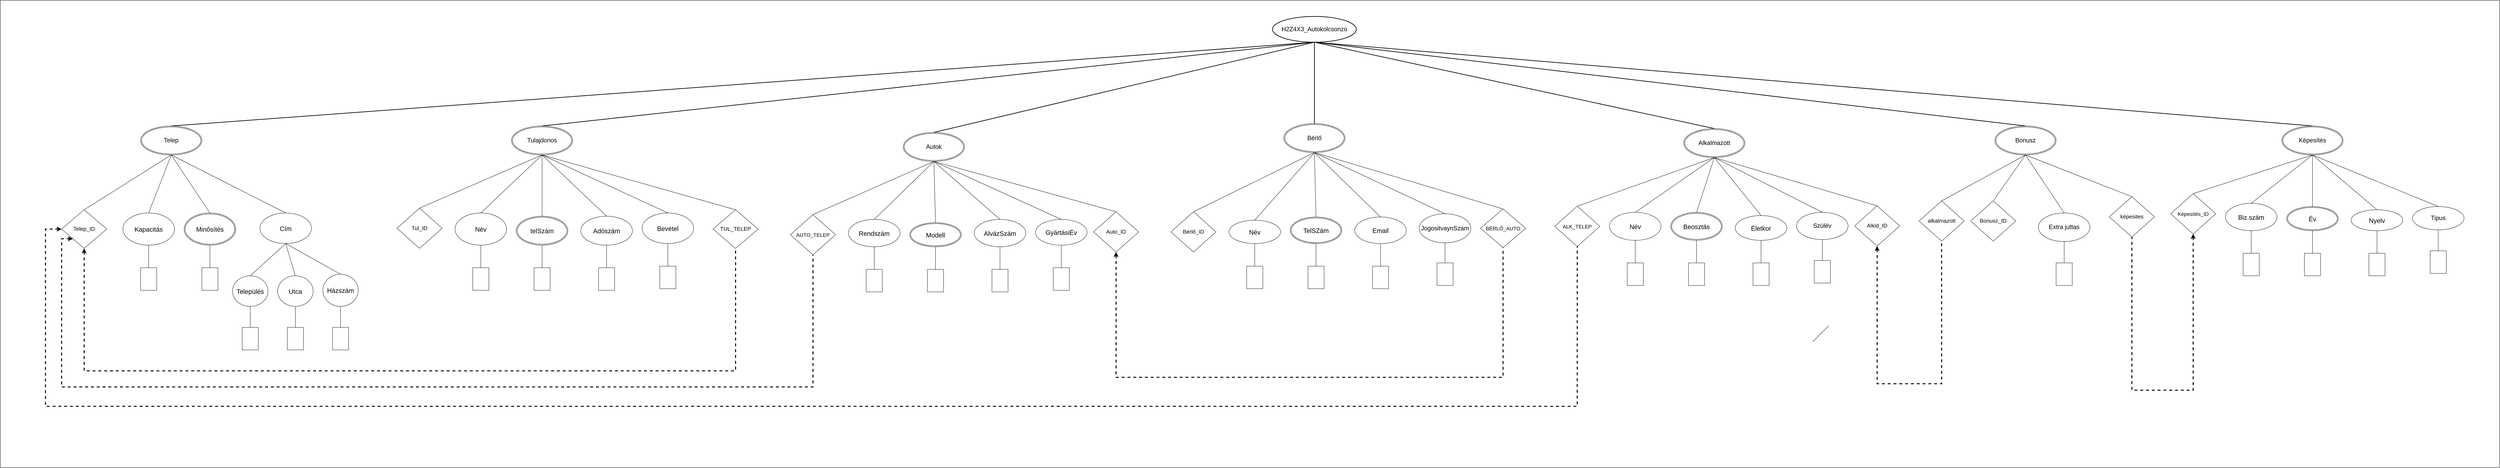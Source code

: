 <mxfile version="22.0.2" type="device">
  <diagram id="R2lEEEUBdFMjLlhIrx00" name="Page-1">
    <mxGraphModel dx="9453" dy="5520" grid="1" gridSize="10" guides="1" tooltips="1" connect="1" arrows="1" fold="1" page="1" pageScale="1" pageWidth="8000" pageHeight="1500" math="0" shadow="0" extFonts="Permanent Marker^https://fonts.googleapis.com/css?family=Permanent+Marker">
      <root>
        <mxCell id="0" />
        <mxCell id="1" parent="0" />
        <mxCell id="rSMVTnY4oHZ8qKoCnQV4-1" value="&lt;font style=&quot;font-size: 19px;&quot;&gt;H2Z4X3_Autokolcsonzo&lt;/font&gt;" style="ellipse;whiteSpace=wrap;html=1;strokeWidth=2;" parent="1" vertex="1">
          <mxGeometry x="3945" y="50" width="260" height="80" as="geometry" />
        </mxCell>
        <mxCell id="rSMVTnY4oHZ8qKoCnQV4-4" value="&lt;font style=&quot;font-size: 19px;&quot;&gt;Telep&lt;/font&gt;" style="ellipse;shape=doubleEllipse;margin=3;whiteSpace=wrap;html=1;align=center;" parent="1" vertex="1">
          <mxGeometry x="435" y="390" width="190" height="90" as="geometry" />
        </mxCell>
        <mxCell id="rSMVTnY4oHZ8qKoCnQV4-5" value="&lt;span style=&quot;font-size: 19px;&quot;&gt;Tulajdonos&lt;/span&gt;" style="ellipse;shape=doubleEllipse;margin=3;whiteSpace=wrap;html=1;align=center;" parent="1" vertex="1">
          <mxGeometry x="1585" y="390" width="190" height="90" as="geometry" />
        </mxCell>
        <mxCell id="rSMVTnY4oHZ8qKoCnQV4-6" value="&lt;span style=&quot;font-size: 19px;&quot;&gt;Autok&lt;/span&gt;" style="ellipse;shape=doubleEllipse;margin=3;whiteSpace=wrap;html=1;align=center;" parent="1" vertex="1">
          <mxGeometry x="2800" y="410" width="190" height="90" as="geometry" />
        </mxCell>
        <mxCell id="rSMVTnY4oHZ8qKoCnQV4-7" value="&lt;span style=&quot;font-size: 19px;&quot;&gt;Bérlő&lt;/span&gt;" style="ellipse;shape=doubleEllipse;margin=3;whiteSpace=wrap;html=1;align=center;" parent="1" vertex="1">
          <mxGeometry x="3980" y="382.5" width="190" height="90" as="geometry" />
        </mxCell>
        <mxCell id="rSMVTnY4oHZ8qKoCnQV4-8" value="&lt;span style=&quot;font-size: 19px;&quot;&gt;Alkalmazott&lt;/span&gt;" style="ellipse;shape=doubleEllipse;margin=3;whiteSpace=wrap;html=1;align=center;" parent="1" vertex="1">
          <mxGeometry x="5220" y="398" width="190" height="90" as="geometry" />
        </mxCell>
        <mxCell id="rSMVTnY4oHZ8qKoCnQV4-9" value="&lt;span style=&quot;font-size: 19px;&quot;&gt;Képesítés&lt;/span&gt;" style="ellipse;shape=doubleEllipse;margin=3;whiteSpace=wrap;html=1;align=center;" parent="1" vertex="1">
          <mxGeometry x="7075" y="390" width="190" height="90" as="geometry" />
        </mxCell>
        <mxCell id="rSMVTnY4oHZ8qKoCnQV4-14" value="" style="endArrow=none;html=1;rounded=0;entryX=0.5;entryY=1;entryDx=0;entryDy=0;exitX=0.5;exitY=0;exitDx=0;exitDy=0;strokeWidth=2;" parent="1" source="rSMVTnY4oHZ8qKoCnQV4-4" target="rSMVTnY4oHZ8qKoCnQV4-1" edge="1">
          <mxGeometry width="50" height="50" relative="1" as="geometry">
            <mxPoint x="1400" y="430" as="sourcePoint" />
            <mxPoint x="1450" y="380" as="targetPoint" />
          </mxGeometry>
        </mxCell>
        <mxCell id="rSMVTnY4oHZ8qKoCnQV4-15" value="" style="endArrow=none;html=1;rounded=0;entryX=0.5;entryY=1;entryDx=0;entryDy=0;exitX=0.5;exitY=0;exitDx=0;exitDy=0;strokeWidth=2;" parent="1" source="rSMVTnY4oHZ8qKoCnQV4-5" target="rSMVTnY4oHZ8qKoCnQV4-1" edge="1">
          <mxGeometry width="50" height="50" relative="1" as="geometry">
            <mxPoint x="1205" y="420" as="sourcePoint" />
            <mxPoint x="1990" y="190" as="targetPoint" />
          </mxGeometry>
        </mxCell>
        <mxCell id="rSMVTnY4oHZ8qKoCnQV4-16" value="" style="endArrow=none;html=1;rounded=0;entryX=0.5;entryY=1;entryDx=0;entryDy=0;exitX=0.5;exitY=0;exitDx=0;exitDy=0;strokeWidth=2;" parent="1" source="rSMVTnY4oHZ8qKoCnQV4-8" target="rSMVTnY4oHZ8qKoCnQV4-1" edge="1">
          <mxGeometry width="50" height="50" relative="1" as="geometry">
            <mxPoint x="1215" y="430" as="sourcePoint" />
            <mxPoint x="2000" y="200" as="targetPoint" />
          </mxGeometry>
        </mxCell>
        <mxCell id="rSMVTnY4oHZ8qKoCnQV4-17" value="" style="endArrow=none;html=1;rounded=0;entryX=0.5;entryY=1;entryDx=0;entryDy=0;exitX=0.5;exitY=0;exitDx=0;exitDy=0;strokeWidth=2;" parent="1" source="rSMVTnY4oHZ8qKoCnQV4-9" target="rSMVTnY4oHZ8qKoCnQV4-1" edge="1">
          <mxGeometry width="50" height="50" relative="1" as="geometry">
            <mxPoint x="1225" y="440" as="sourcePoint" />
            <mxPoint x="2010" y="210" as="targetPoint" />
          </mxGeometry>
        </mxCell>
        <mxCell id="rSMVTnY4oHZ8qKoCnQV4-18" value="" style="endArrow=none;html=1;rounded=0;entryX=0.5;entryY=1;entryDx=0;entryDy=0;exitX=0.5;exitY=0;exitDx=0;exitDy=0;strokeWidth=2;" parent="1" source="rSMVTnY4oHZ8qKoCnQV4-6" target="rSMVTnY4oHZ8qKoCnQV4-1" edge="1">
          <mxGeometry width="50" height="50" relative="1" as="geometry">
            <mxPoint x="1235" y="450" as="sourcePoint" />
            <mxPoint x="2020" y="220" as="targetPoint" />
          </mxGeometry>
        </mxCell>
        <mxCell id="rSMVTnY4oHZ8qKoCnQV4-19" value="" style="endArrow=none;html=1;rounded=0;entryX=0.5;entryY=1;entryDx=0;entryDy=0;exitX=0.5;exitY=0;exitDx=0;exitDy=0;strokeWidth=2;" parent="1" source="rSMVTnY4oHZ8qKoCnQV4-7" target="rSMVTnY4oHZ8qKoCnQV4-1" edge="1">
          <mxGeometry width="50" height="50" relative="1" as="geometry">
            <mxPoint x="1245" y="460" as="sourcePoint" />
            <mxPoint x="2030" y="230" as="targetPoint" />
          </mxGeometry>
        </mxCell>
        <mxCell id="rSMVTnY4oHZ8qKoCnQV4-21" value="&lt;font style=&quot;font-size: 20px;&quot;&gt;Kapacitás&lt;/font&gt;" style="ellipse;whiteSpace=wrap;html=1;" parent="1" vertex="1">
          <mxGeometry x="380" y="660" width="160" height="100" as="geometry" />
        </mxCell>
        <mxCell id="rSMVTnY4oHZ8qKoCnQV4-22" value="&lt;span style=&quot;font-size: 20px;&quot;&gt;Cím&lt;/span&gt;" style="ellipse;whiteSpace=wrap;html=1;" parent="1" vertex="1">
          <mxGeometry x="805" y="660" width="160" height="95" as="geometry" />
        </mxCell>
        <mxCell id="rSMVTnY4oHZ8qKoCnQV4-23" value="&lt;span style=&quot;font-size: 20px;&quot;&gt;Minősítés&lt;br&gt;&lt;/span&gt;" style="whiteSpace=wrap;html=1;shape=doubleEllipse;perimeter=ellipsePerimeter;margin=3;" parent="1" vertex="1">
          <mxGeometry x="570" y="660" width="160" height="100" as="geometry" />
        </mxCell>
        <mxCell id="rSMVTnY4oHZ8qKoCnQV4-27" value="&lt;span style=&quot;font-size: 20px;&quot;&gt;Település&lt;/span&gt;" style="ellipse;whiteSpace=wrap;html=1;" parent="1" vertex="1">
          <mxGeometry x="720" y="855" width="110" height="95" as="geometry" />
        </mxCell>
        <mxCell id="rSMVTnY4oHZ8qKoCnQV4-28" value="&lt;span style=&quot;font-size: 20px;&quot;&gt;Utca&lt;/span&gt;" style="ellipse;whiteSpace=wrap;html=1;" parent="1" vertex="1">
          <mxGeometry x="860" y="855" width="110" height="95" as="geometry" />
        </mxCell>
        <mxCell id="rSMVTnY4oHZ8qKoCnQV4-29" value="&lt;span style=&quot;font-size: 20px;&quot;&gt;Házszám&lt;/span&gt;" style="ellipse;whiteSpace=wrap;html=1;" parent="1" vertex="1">
          <mxGeometry x="1000" y="850" width="110" height="100" as="geometry" />
        </mxCell>
        <mxCell id="AsXAEN0B44mWRDouqdwv-1" value="" style="endArrow=none;html=1;rounded=0;entryX=0.5;entryY=1;entryDx=0;entryDy=0;exitX=0.5;exitY=0;exitDx=0;exitDy=0;" parent="1" source="rSMVTnY4oHZ8qKoCnQV4-21" target="rSMVTnY4oHZ8qKoCnQV4-4" edge="1">
          <mxGeometry width="50" height="50" relative="1" as="geometry">
            <mxPoint x="150" y="605" as="sourcePoint" />
            <mxPoint x="360" y="500" as="targetPoint" />
          </mxGeometry>
        </mxCell>
        <mxCell id="AsXAEN0B44mWRDouqdwv-2" value="" style="endArrow=none;html=1;rounded=0;entryX=0.5;entryY=1;entryDx=0;entryDy=0;exitX=0.5;exitY=0;exitDx=0;exitDy=0;" parent="1" source="rSMVTnY4oHZ8qKoCnQV4-28" target="rSMVTnY4oHZ8qKoCnQV4-22" edge="1">
          <mxGeometry width="50" height="50" relative="1" as="geometry">
            <mxPoint x="660" y="845" as="sourcePoint" />
            <mxPoint x="800" y="755" as="targetPoint" />
          </mxGeometry>
        </mxCell>
        <mxCell id="AsXAEN0B44mWRDouqdwv-3" value="" style="endArrow=none;html=1;rounded=0;entryX=0.5;entryY=1;entryDx=0;entryDy=0;exitX=0.5;exitY=0;exitDx=0;exitDy=0;" parent="1" source="rSMVTnY4oHZ8qKoCnQV4-29" target="rSMVTnY4oHZ8qKoCnQV4-22" edge="1">
          <mxGeometry width="50" height="50" relative="1" as="geometry">
            <mxPoint x="670" y="855" as="sourcePoint" />
            <mxPoint x="810" y="765" as="targetPoint" />
          </mxGeometry>
        </mxCell>
        <mxCell id="AsXAEN0B44mWRDouqdwv-4" value="&lt;font style=&quot;font-size: 17px;&quot;&gt;Telep_ID&lt;/font&gt;" style="rhombus;whiteSpace=wrap;html=1;" parent="1" vertex="1">
          <mxGeometry x="190" y="650" width="140" height="120" as="geometry" />
        </mxCell>
        <mxCell id="AsXAEN0B44mWRDouqdwv-5" value="" style="endArrow=none;html=1;rounded=0;entryX=0.5;entryY=1;entryDx=0;entryDy=0;exitX=0.5;exitY=0;exitDx=0;exitDy=0;" parent="1" source="AsXAEN0B44mWRDouqdwv-4" target="rSMVTnY4oHZ8qKoCnQV4-4" edge="1">
          <mxGeometry width="50" height="50" relative="1" as="geometry">
            <mxPoint x="160" y="615" as="sourcePoint" />
            <mxPoint x="370" y="510" as="targetPoint" />
          </mxGeometry>
        </mxCell>
        <mxCell id="AsXAEN0B44mWRDouqdwv-6" value="" style="endArrow=none;html=1;rounded=0;entryX=0.5;entryY=1;entryDx=0;entryDy=0;exitX=0.5;exitY=0;exitDx=0;exitDy=0;" parent="1" source="rSMVTnY4oHZ8qKoCnQV4-22" target="rSMVTnY4oHZ8qKoCnQV4-4" edge="1">
          <mxGeometry width="50" height="50" relative="1" as="geometry">
            <mxPoint x="360" y="885" as="sourcePoint" />
            <mxPoint x="570" y="780" as="targetPoint" />
          </mxGeometry>
        </mxCell>
        <mxCell id="AsXAEN0B44mWRDouqdwv-7" value="" style="endArrow=none;html=1;rounded=0;entryX=0.5;entryY=1;entryDx=0;entryDy=0;exitX=0.5;exitY=0;exitDx=0;exitDy=0;" parent="1" source="rSMVTnY4oHZ8qKoCnQV4-23" target="rSMVTnY4oHZ8qKoCnQV4-4" edge="1">
          <mxGeometry width="50" height="50" relative="1" as="geometry">
            <mxPoint x="370" y="895" as="sourcePoint" />
            <mxPoint x="580" y="790" as="targetPoint" />
          </mxGeometry>
        </mxCell>
        <mxCell id="AsXAEN0B44mWRDouqdwv-8" value="" style="endArrow=none;html=1;rounded=0;entryX=0.5;entryY=1;entryDx=0;entryDy=0;exitX=0.5;exitY=0;exitDx=0;exitDy=0;" parent="1" source="rSMVTnY4oHZ8qKoCnQV4-27" target="rSMVTnY4oHZ8qKoCnQV4-22" edge="1">
          <mxGeometry width="50" height="50" relative="1" as="geometry">
            <mxPoint x="620" y="890" as="sourcePoint" />
            <mxPoint x="830" y="785" as="targetPoint" />
          </mxGeometry>
        </mxCell>
        <mxCell id="AsXAEN0B44mWRDouqdwv-11" value="" style="rounded=0;whiteSpace=wrap;html=1;" parent="1" vertex="1">
          <mxGeometry x="750" y="1015" width="50" height="70" as="geometry" />
        </mxCell>
        <mxCell id="AsXAEN0B44mWRDouqdwv-13" value="" style="endArrow=none;html=1;rounded=0;entryX=0.5;entryY=1;entryDx=0;entryDy=0;exitX=0.5;exitY=0;exitDx=0;exitDy=0;" parent="1" source="AsXAEN0B44mWRDouqdwv-11" target="rSMVTnY4oHZ8qKoCnQV4-27" edge="1">
          <mxGeometry width="50" height="50" relative="1" as="geometry">
            <mxPoint x="410" y="1185" as="sourcePoint" />
            <mxPoint x="690" y="1005" as="targetPoint" />
          </mxGeometry>
        </mxCell>
        <mxCell id="AsXAEN0B44mWRDouqdwv-14" value="" style="rounded=0;whiteSpace=wrap;html=1;" parent="1" vertex="1">
          <mxGeometry x="890" y="1015" width="50" height="70" as="geometry" />
        </mxCell>
        <mxCell id="AsXAEN0B44mWRDouqdwv-15" value="" style="endArrow=none;html=1;rounded=0;exitX=0.5;exitY=0;exitDx=0;exitDy=0;entryX=0.5;entryY=1;entryDx=0;entryDy=0;" parent="1" source="AsXAEN0B44mWRDouqdwv-14" target="rSMVTnY4oHZ8qKoCnQV4-28" edge="1">
          <mxGeometry width="50" height="50" relative="1" as="geometry">
            <mxPoint x="420" y="1195" as="sourcePoint" />
            <mxPoint x="910" y="995" as="targetPoint" />
          </mxGeometry>
        </mxCell>
        <mxCell id="AsXAEN0B44mWRDouqdwv-16" value="" style="rounded=0;whiteSpace=wrap;html=1;" parent="1" vertex="1">
          <mxGeometry x="1030" y="1015" width="50" height="70" as="geometry" />
        </mxCell>
        <mxCell id="AsXAEN0B44mWRDouqdwv-17" value="" style="endArrow=none;html=1;rounded=0;entryX=0.5;entryY=1;entryDx=0;entryDy=0;exitX=0.5;exitY=0;exitDx=0;exitDy=0;" parent="1" source="AsXAEN0B44mWRDouqdwv-16" target="rSMVTnY4oHZ8qKoCnQV4-29" edge="1">
          <mxGeometry width="50" height="50" relative="1" as="geometry">
            <mxPoint x="695" y="1225" as="sourcePoint" />
            <mxPoint x="1065" y="995" as="targetPoint" />
          </mxGeometry>
        </mxCell>
        <mxCell id="AsXAEN0B44mWRDouqdwv-19" value="" style="rounded=0;whiteSpace=wrap;html=1;" parent="1" vertex="1">
          <mxGeometry x="435" y="830" width="50" height="70" as="geometry" />
        </mxCell>
        <mxCell id="AsXAEN0B44mWRDouqdwv-20" value="" style="endArrow=none;html=1;rounded=0;entryX=0.5;entryY=1;entryDx=0;entryDy=0;exitX=0.5;exitY=0;exitDx=0;exitDy=0;" parent="1" source="AsXAEN0B44mWRDouqdwv-19" target="rSMVTnY4oHZ8qKoCnQV4-21" edge="1">
          <mxGeometry width="50" height="50" relative="1" as="geometry">
            <mxPoint x="75" y="1070" as="sourcePoint" />
            <mxPoint x="450" y="780" as="targetPoint" />
          </mxGeometry>
        </mxCell>
        <mxCell id="AsXAEN0B44mWRDouqdwv-21" value="" style="rounded=0;whiteSpace=wrap;html=1;" parent="1" vertex="1">
          <mxGeometry x="625" y="830" width="50" height="70" as="geometry" />
        </mxCell>
        <mxCell id="AsXAEN0B44mWRDouqdwv-22" value="" style="endArrow=none;html=1;rounded=0;entryX=0.5;entryY=1;entryDx=0;entryDy=0;exitX=0.5;exitY=0;exitDx=0;exitDy=0;" parent="1" source="AsXAEN0B44mWRDouqdwv-21" target="rSMVTnY4oHZ8qKoCnQV4-23" edge="1">
          <mxGeometry width="50" height="50" relative="1" as="geometry">
            <mxPoint x="275" y="1020" as="sourcePoint" />
            <mxPoint x="645" y="790" as="targetPoint" />
          </mxGeometry>
        </mxCell>
        <mxCell id="AsXAEN0B44mWRDouqdwv-25" value="&lt;span style=&quot;font-size: 20px;&quot;&gt;Név&lt;/span&gt;" style="ellipse;whiteSpace=wrap;html=1;" parent="1" vertex="1">
          <mxGeometry x="1410" y="660" width="160" height="100" as="geometry" />
        </mxCell>
        <mxCell id="AsXAEN0B44mWRDouqdwv-27" value="&lt;span style=&quot;font-size: 20px;&quot;&gt;telSzám&lt;br&gt;&lt;/span&gt;" style="whiteSpace=wrap;html=1;shape=doubleEllipse;perimeter=ellipsePerimeter;margin=3;" parent="1" vertex="1">
          <mxGeometry x="1600" y="670" width="160" height="90" as="geometry" />
        </mxCell>
        <mxCell id="AsXAEN0B44mWRDouqdwv-33" value="&lt;font style=&quot;font-size: 17px;&quot;&gt;Tul_ID&lt;/font&gt;" style="rhombus;whiteSpace=wrap;html=1;" parent="1" vertex="1">
          <mxGeometry x="1230" y="645" width="140" height="125" as="geometry" />
        </mxCell>
        <mxCell id="AsXAEN0B44mWRDouqdwv-41" value="" style="rounded=0;whiteSpace=wrap;html=1;" parent="1" vertex="1">
          <mxGeometry x="1465" y="830" width="50" height="70" as="geometry" />
        </mxCell>
        <mxCell id="AsXAEN0B44mWRDouqdwv-42" value="" style="endArrow=none;html=1;rounded=0;entryX=0.5;entryY=1;entryDx=0;entryDy=0;exitX=0.5;exitY=0;exitDx=0;exitDy=0;" parent="1" source="AsXAEN0B44mWRDouqdwv-41" target="AsXAEN0B44mWRDouqdwv-25" edge="1">
          <mxGeometry width="50" height="50" relative="1" as="geometry">
            <mxPoint x="1105" y="1070" as="sourcePoint" />
            <mxPoint x="1480" y="780" as="targetPoint" />
          </mxGeometry>
        </mxCell>
        <mxCell id="AsXAEN0B44mWRDouqdwv-43" value="" style="rounded=0;whiteSpace=wrap;html=1;" parent="1" vertex="1">
          <mxGeometry x="1655" y="830" width="50" height="70" as="geometry" />
        </mxCell>
        <mxCell id="AsXAEN0B44mWRDouqdwv-44" value="" style="endArrow=none;html=1;rounded=0;entryX=0.5;entryY=1;entryDx=0;entryDy=0;exitX=0.5;exitY=0;exitDx=0;exitDy=0;" parent="1" source="AsXAEN0B44mWRDouqdwv-43" target="AsXAEN0B44mWRDouqdwv-27" edge="1">
          <mxGeometry width="50" height="50" relative="1" as="geometry">
            <mxPoint x="1305" y="1020" as="sourcePoint" />
            <mxPoint x="1675" y="790" as="targetPoint" />
          </mxGeometry>
        </mxCell>
        <mxCell id="AsXAEN0B44mWRDouqdwv-45" value="&lt;font style=&quot;font-size: 17px;&quot;&gt;TUL_TELEP&lt;/font&gt;" style="rhombus;whiteSpace=wrap;html=1;" parent="1" vertex="1">
          <mxGeometry x="2210" y="650" width="140" height="120" as="geometry" />
        </mxCell>
        <mxCell id="AsXAEN0B44mWRDouqdwv-46" value="&lt;span style=&quot;font-size: 20px;&quot;&gt;Bevétel&lt;/span&gt;" style="ellipse;whiteSpace=wrap;html=1;" parent="1" vertex="1">
          <mxGeometry x="1990" y="660" width="160" height="95" as="geometry" />
        </mxCell>
        <mxCell id="AsXAEN0B44mWRDouqdwv-47" value="" style="rounded=0;whiteSpace=wrap;html=1;" parent="1" vertex="1">
          <mxGeometry x="2045" y="825" width="50" height="70" as="geometry" />
        </mxCell>
        <mxCell id="AsXAEN0B44mWRDouqdwv-48" value="" style="endArrow=none;html=1;rounded=0;entryX=0.5;entryY=1;entryDx=0;entryDy=0;exitX=0.5;exitY=0;exitDx=0;exitDy=0;" parent="1" source="AsXAEN0B44mWRDouqdwv-47" target="AsXAEN0B44mWRDouqdwv-46" edge="1">
          <mxGeometry width="50" height="50" relative="1" as="geometry">
            <mxPoint x="1685" y="1065" as="sourcePoint" />
            <mxPoint x="2060" y="775" as="targetPoint" />
          </mxGeometry>
        </mxCell>
        <mxCell id="AsXAEN0B44mWRDouqdwv-49" value="&lt;span style=&quot;font-size: 20px;&quot;&gt;Adószám&lt;/span&gt;" style="ellipse;whiteSpace=wrap;html=1;" parent="1" vertex="1">
          <mxGeometry x="1800" y="670" width="160" height="90" as="geometry" />
        </mxCell>
        <mxCell id="AsXAEN0B44mWRDouqdwv-50" value="" style="rounded=0;whiteSpace=wrap;html=1;" parent="1" vertex="1">
          <mxGeometry x="1855" y="830" width="50" height="70" as="geometry" />
        </mxCell>
        <mxCell id="AsXAEN0B44mWRDouqdwv-51" value="" style="endArrow=none;html=1;rounded=0;entryX=0.5;entryY=1;entryDx=0;entryDy=0;exitX=0.5;exitY=0;exitDx=0;exitDy=0;" parent="1" source="AsXAEN0B44mWRDouqdwv-50" target="AsXAEN0B44mWRDouqdwv-49" edge="1">
          <mxGeometry width="50" height="50" relative="1" as="geometry">
            <mxPoint x="1495" y="1070" as="sourcePoint" />
            <mxPoint x="1870" y="780" as="targetPoint" />
          </mxGeometry>
        </mxCell>
        <mxCell id="AsXAEN0B44mWRDouqdwv-52" value="" style="endArrow=none;html=1;rounded=0;exitX=0.5;exitY=0;exitDx=0;exitDy=0;entryX=0.5;entryY=1;entryDx=0;entryDy=0;" parent="1" source="AsXAEN0B44mWRDouqdwv-45" target="rSMVTnY4oHZ8qKoCnQV4-5" edge="1">
          <mxGeometry width="50" height="50" relative="1" as="geometry">
            <mxPoint x="1230" y="730" as="sourcePoint" />
            <mxPoint x="1450" y="560" as="targetPoint" />
          </mxGeometry>
        </mxCell>
        <mxCell id="AsXAEN0B44mWRDouqdwv-53" value="" style="endArrow=none;html=1;rounded=0;entryX=0.5;entryY=0;entryDx=0;entryDy=0;exitX=0.5;exitY=1;exitDx=0;exitDy=0;" parent="1" source="rSMVTnY4oHZ8qKoCnQV4-5" target="AsXAEN0B44mWRDouqdwv-25" edge="1">
          <mxGeometry width="50" height="50" relative="1" as="geometry">
            <mxPoint x="1560" y="680" as="sourcePoint" />
            <mxPoint x="1840" y="490" as="targetPoint" />
          </mxGeometry>
        </mxCell>
        <mxCell id="AsXAEN0B44mWRDouqdwv-54" value="" style="endArrow=none;html=1;rounded=0;entryX=0.5;entryY=0;entryDx=0;entryDy=0;exitX=0.5;exitY=1;exitDx=0;exitDy=0;" parent="1" source="rSMVTnY4oHZ8qKoCnQV4-5" target="AsXAEN0B44mWRDouqdwv-27" edge="1">
          <mxGeometry width="50" height="50" relative="1" as="geometry">
            <mxPoint x="1825" y="440" as="sourcePoint" />
            <mxPoint x="1810" y="605" as="targetPoint" />
          </mxGeometry>
        </mxCell>
        <mxCell id="AsXAEN0B44mWRDouqdwv-55" value="" style="endArrow=none;html=1;rounded=0;entryX=0.5;entryY=0;entryDx=0;entryDy=0;exitX=0.5;exitY=1;exitDx=0;exitDy=0;" parent="1" source="rSMVTnY4oHZ8qKoCnQV4-5" target="AsXAEN0B44mWRDouqdwv-49" edge="1">
          <mxGeometry width="50" height="50" relative="1" as="geometry">
            <mxPoint x="2008" y="440" as="sourcePoint" />
            <mxPoint x="1993" y="605" as="targetPoint" />
          </mxGeometry>
        </mxCell>
        <mxCell id="AsXAEN0B44mWRDouqdwv-56" value="" style="endArrow=none;html=1;rounded=0;entryX=0.5;entryY=0;entryDx=0;entryDy=0;exitX=0.5;exitY=1;exitDx=0;exitDy=0;" parent="1" source="rSMVTnY4oHZ8qKoCnQV4-5" target="AsXAEN0B44mWRDouqdwv-46" edge="1">
          <mxGeometry width="50" height="50" relative="1" as="geometry">
            <mxPoint x="2085" y="440" as="sourcePoint" />
            <mxPoint x="2070" y="605" as="targetPoint" />
          </mxGeometry>
        </mxCell>
        <mxCell id="AsXAEN0B44mWRDouqdwv-57" value="" style="endArrow=none;html=1;rounded=0;entryX=0.5;entryY=0;entryDx=0;entryDy=0;exitX=0.5;exitY=1;exitDx=0;exitDy=0;" parent="1" source="rSMVTnY4oHZ8qKoCnQV4-5" target="AsXAEN0B44mWRDouqdwv-33" edge="1">
          <mxGeometry width="50" height="50" relative="1" as="geometry">
            <mxPoint x="2180" y="460" as="sourcePoint" />
            <mxPoint x="2165" y="625" as="targetPoint" />
          </mxGeometry>
        </mxCell>
        <mxCell id="AsXAEN0B44mWRDouqdwv-58" value="&lt;span style=&quot;font-size: 20px;&quot;&gt;Rendszám&lt;/span&gt;" style="ellipse;whiteSpace=wrap;html=1;" parent="1" vertex="1">
          <mxGeometry x="2630" y="680" width="160" height="85" as="geometry" />
        </mxCell>
        <mxCell id="AsXAEN0B44mWRDouqdwv-59" value="&lt;span style=&quot;font-size: 20px;&quot;&gt;Modell&lt;br&gt;&lt;/span&gt;" style="whiteSpace=wrap;html=1;shape=doubleEllipse;perimeter=ellipsePerimeter;margin=3;" parent="1" vertex="1">
          <mxGeometry x="2820" y="690" width="160" height="75" as="geometry" />
        </mxCell>
        <mxCell id="AsXAEN0B44mWRDouqdwv-60" value="&lt;span style=&quot;font-size: 17px;&quot;&gt;Auto_ID&lt;/span&gt;" style="rhombus;whiteSpace=wrap;html=1;" parent="1" vertex="1">
          <mxGeometry x="3390" y="656.25" width="140" height="125" as="geometry" />
        </mxCell>
        <mxCell id="AsXAEN0B44mWRDouqdwv-61" value="" style="rounded=0;whiteSpace=wrap;html=1;" parent="1" vertex="1">
          <mxGeometry x="2685" y="835" width="50" height="70" as="geometry" />
        </mxCell>
        <mxCell id="AsXAEN0B44mWRDouqdwv-62" value="" style="endArrow=none;html=1;rounded=0;entryX=0.5;entryY=1;entryDx=0;entryDy=0;exitX=0.5;exitY=0;exitDx=0;exitDy=0;" parent="1" source="AsXAEN0B44mWRDouqdwv-61" target="AsXAEN0B44mWRDouqdwv-58" edge="1">
          <mxGeometry width="50" height="50" relative="1" as="geometry">
            <mxPoint x="2325" y="1075" as="sourcePoint" />
            <mxPoint x="2700" y="785" as="targetPoint" />
          </mxGeometry>
        </mxCell>
        <mxCell id="AsXAEN0B44mWRDouqdwv-63" value="" style="rounded=0;whiteSpace=wrap;html=1;" parent="1" vertex="1">
          <mxGeometry x="2875" y="835" width="50" height="70" as="geometry" />
        </mxCell>
        <mxCell id="AsXAEN0B44mWRDouqdwv-64" value="" style="endArrow=none;html=1;rounded=0;entryX=0.5;entryY=1;entryDx=0;entryDy=0;exitX=0.5;exitY=0;exitDx=0;exitDy=0;" parent="1" source="AsXAEN0B44mWRDouqdwv-63" target="AsXAEN0B44mWRDouqdwv-59" edge="1">
          <mxGeometry width="50" height="50" relative="1" as="geometry">
            <mxPoint x="2525" y="1025" as="sourcePoint" />
            <mxPoint x="2895" y="795" as="targetPoint" />
          </mxGeometry>
        </mxCell>
        <mxCell id="AsXAEN0B44mWRDouqdwv-66" value="&lt;span style=&quot;font-size: 20px;&quot;&gt;GyártásiÉv&lt;/span&gt;" style="ellipse;whiteSpace=wrap;html=1;" parent="1" vertex="1">
          <mxGeometry x="3210" y="680" width="160" height="80" as="geometry" />
        </mxCell>
        <mxCell id="AsXAEN0B44mWRDouqdwv-67" value="" style="rounded=0;whiteSpace=wrap;html=1;" parent="1" vertex="1">
          <mxGeometry x="3265" y="830" width="50" height="70" as="geometry" />
        </mxCell>
        <mxCell id="AsXAEN0B44mWRDouqdwv-68" value="" style="endArrow=none;html=1;rounded=0;entryX=0.5;entryY=1;entryDx=0;entryDy=0;exitX=0.5;exitY=0;exitDx=0;exitDy=0;" parent="1" source="AsXAEN0B44mWRDouqdwv-67" target="AsXAEN0B44mWRDouqdwv-66" edge="1">
          <mxGeometry width="50" height="50" relative="1" as="geometry">
            <mxPoint x="2905" y="1070" as="sourcePoint" />
            <mxPoint x="3280" y="780" as="targetPoint" />
          </mxGeometry>
        </mxCell>
        <mxCell id="AsXAEN0B44mWRDouqdwv-69" value="&lt;span style=&quot;font-size: 20px;&quot;&gt;AlvázSzám&lt;/span&gt;" style="ellipse;whiteSpace=wrap;html=1;" parent="1" vertex="1">
          <mxGeometry x="3020" y="680" width="160" height="85" as="geometry" />
        </mxCell>
        <mxCell id="AsXAEN0B44mWRDouqdwv-70" value="" style="rounded=0;whiteSpace=wrap;html=1;" parent="1" vertex="1">
          <mxGeometry x="3075" y="835" width="50" height="70" as="geometry" />
        </mxCell>
        <mxCell id="AsXAEN0B44mWRDouqdwv-71" value="" style="endArrow=none;html=1;rounded=0;entryX=0.5;entryY=1;entryDx=0;entryDy=0;exitX=0.5;exitY=0;exitDx=0;exitDy=0;" parent="1" source="AsXAEN0B44mWRDouqdwv-70" target="AsXAEN0B44mWRDouqdwv-69" edge="1">
          <mxGeometry width="50" height="50" relative="1" as="geometry">
            <mxPoint x="2715" y="1075" as="sourcePoint" />
            <mxPoint x="3090" y="785" as="targetPoint" />
          </mxGeometry>
        </mxCell>
        <mxCell id="AsXAEN0B44mWRDouqdwv-72" value="" style="endArrow=none;html=1;rounded=0;entryX=0.5;entryY=0;entryDx=0;entryDy=0;exitX=0.5;exitY=1;exitDx=0;exitDy=0;" parent="1" source="rSMVTnY4oHZ8qKoCnQV4-6" target="AsXAEN0B44mWRDouqdwv-60" edge="1">
          <mxGeometry width="50" height="50" relative="1" as="geometry">
            <mxPoint x="2945" y="540" as="sourcePoint" />
            <mxPoint x="3430" y="555" as="targetPoint" />
          </mxGeometry>
        </mxCell>
        <mxCell id="AsXAEN0B44mWRDouqdwv-73" value="" style="endArrow=none;html=1;rounded=0;entryX=0.5;entryY=0;entryDx=0;entryDy=0;exitX=0.5;exitY=1;exitDx=0;exitDy=0;" parent="1" source="rSMVTnY4oHZ8qKoCnQV4-6" target="AsXAEN0B44mWRDouqdwv-58" edge="1">
          <mxGeometry width="50" height="50" relative="1" as="geometry">
            <mxPoint x="2857.5" y="570" as="sourcePoint" />
            <mxPoint x="2562.5" y="680" as="targetPoint" />
          </mxGeometry>
        </mxCell>
        <mxCell id="AsXAEN0B44mWRDouqdwv-74" value="" style="endArrow=none;html=1;rounded=0;entryX=0.5;entryY=0;entryDx=0;entryDy=0;exitX=0.5;exitY=1;exitDx=0;exitDy=0;" parent="1" source="rSMVTnY4oHZ8qKoCnQV4-6" target="AsXAEN0B44mWRDouqdwv-59" edge="1">
          <mxGeometry width="50" height="50" relative="1" as="geometry">
            <mxPoint x="2835" y="560" as="sourcePoint" />
            <mxPoint x="2540" y="670" as="targetPoint" />
          </mxGeometry>
        </mxCell>
        <mxCell id="AsXAEN0B44mWRDouqdwv-75" value="" style="endArrow=none;html=1;rounded=0;entryX=0.5;entryY=0;entryDx=0;entryDy=0;exitX=0.5;exitY=1;exitDx=0;exitDy=0;" parent="1" source="rSMVTnY4oHZ8qKoCnQV4-6" target="AsXAEN0B44mWRDouqdwv-69" edge="1">
          <mxGeometry width="50" height="50" relative="1" as="geometry">
            <mxPoint x="2845" y="570" as="sourcePoint" />
            <mxPoint x="2550" y="680" as="targetPoint" />
          </mxGeometry>
        </mxCell>
        <mxCell id="AsXAEN0B44mWRDouqdwv-76" value="" style="endArrow=none;html=1;rounded=0;entryX=0.5;entryY=0;entryDx=0;entryDy=0;exitX=0.5;exitY=1;exitDx=0;exitDy=0;" parent="1" source="rSMVTnY4oHZ8qKoCnQV4-6" target="AsXAEN0B44mWRDouqdwv-66" edge="1">
          <mxGeometry width="50" height="50" relative="1" as="geometry">
            <mxPoint x="2855" y="580" as="sourcePoint" />
            <mxPoint x="2560" y="690" as="targetPoint" />
          </mxGeometry>
        </mxCell>
        <mxCell id="AsXAEN0B44mWRDouqdwv-77" value="&lt;span style=&quot;font-size: 20px;&quot;&gt;Név&lt;/span&gt;" style="ellipse;whiteSpace=wrap;html=1;" parent="1" vertex="1">
          <mxGeometry x="3810" y="682.5" width="160" height="72.5" as="geometry" />
        </mxCell>
        <mxCell id="AsXAEN0B44mWRDouqdwv-78" value="&lt;span style=&quot;font-size: 20px;&quot;&gt;TelSZám&lt;br&gt;&lt;/span&gt;" style="whiteSpace=wrap;html=1;shape=doubleEllipse;perimeter=ellipsePerimeter;margin=3;" parent="1" vertex="1">
          <mxGeometry x="4000" y="672.5" width="160" height="82.5" as="geometry" />
        </mxCell>
        <mxCell id="AsXAEN0B44mWRDouqdwv-79" value="&lt;span style=&quot;font-size: 17px;&quot;&gt;Bérlő_ID&lt;/span&gt;" style="rhombus;whiteSpace=wrap;html=1;" parent="1" vertex="1">
          <mxGeometry x="3630" y="656.25" width="140" height="125" as="geometry" />
        </mxCell>
        <mxCell id="AsXAEN0B44mWRDouqdwv-80" value="" style="rounded=0;whiteSpace=wrap;html=1;" parent="1" vertex="1">
          <mxGeometry x="3865" y="825" width="50" height="70" as="geometry" />
        </mxCell>
        <mxCell id="AsXAEN0B44mWRDouqdwv-81" value="" style="endArrow=none;html=1;rounded=0;entryX=0.5;entryY=1;entryDx=0;entryDy=0;exitX=0.5;exitY=0;exitDx=0;exitDy=0;" parent="1" source="AsXAEN0B44mWRDouqdwv-80" target="AsXAEN0B44mWRDouqdwv-77" edge="1">
          <mxGeometry width="50" height="50" relative="1" as="geometry">
            <mxPoint x="3505" y="1065" as="sourcePoint" />
            <mxPoint x="3880" y="775" as="targetPoint" />
          </mxGeometry>
        </mxCell>
        <mxCell id="AsXAEN0B44mWRDouqdwv-82" value="" style="rounded=0;whiteSpace=wrap;html=1;" parent="1" vertex="1">
          <mxGeometry x="4055" y="825" width="50" height="70" as="geometry" />
        </mxCell>
        <mxCell id="AsXAEN0B44mWRDouqdwv-83" value="" style="endArrow=none;html=1;rounded=0;entryX=0.5;entryY=1;entryDx=0;entryDy=0;exitX=0.5;exitY=0;exitDx=0;exitDy=0;" parent="1" source="AsXAEN0B44mWRDouqdwv-82" target="AsXAEN0B44mWRDouqdwv-78" edge="1">
          <mxGeometry width="50" height="50" relative="1" as="geometry">
            <mxPoint x="3705" y="1015" as="sourcePoint" />
            <mxPoint x="4075" y="785" as="targetPoint" />
          </mxGeometry>
        </mxCell>
        <mxCell id="AsXAEN0B44mWRDouqdwv-84" value="&lt;font style=&quot;font-size: 19px;&quot;&gt;JogositvaynSzam&lt;/font&gt;" style="ellipse;whiteSpace=wrap;html=1;" parent="1" vertex="1">
          <mxGeometry x="4400" y="662.5" width="160" height="90" as="geometry" />
        </mxCell>
        <mxCell id="AsXAEN0B44mWRDouqdwv-85" value="" style="rounded=0;whiteSpace=wrap;html=1;" parent="1" vertex="1">
          <mxGeometry x="4455" y="815" width="50" height="70" as="geometry" />
        </mxCell>
        <mxCell id="AsXAEN0B44mWRDouqdwv-86" value="" style="endArrow=none;html=1;rounded=0;entryX=0.5;entryY=1;entryDx=0;entryDy=0;exitX=0.5;exitY=0;exitDx=0;exitDy=0;" parent="1" source="AsXAEN0B44mWRDouqdwv-85" target="AsXAEN0B44mWRDouqdwv-84" edge="1">
          <mxGeometry width="50" height="50" relative="1" as="geometry">
            <mxPoint x="4085" y="1060" as="sourcePoint" />
            <mxPoint x="4460" y="770" as="targetPoint" />
          </mxGeometry>
        </mxCell>
        <mxCell id="AsXAEN0B44mWRDouqdwv-87" value="&lt;span style=&quot;font-size: 20px;&quot;&gt;Email&lt;/span&gt;" style="ellipse;whiteSpace=wrap;html=1;" parent="1" vertex="1">
          <mxGeometry x="4200" y="672.5" width="160" height="82.5" as="geometry" />
        </mxCell>
        <mxCell id="AsXAEN0B44mWRDouqdwv-88" value="" style="rounded=0;whiteSpace=wrap;html=1;" parent="1" vertex="1">
          <mxGeometry x="4255" y="825" width="50" height="70" as="geometry" />
        </mxCell>
        <mxCell id="AsXAEN0B44mWRDouqdwv-89" value="" style="endArrow=none;html=1;rounded=0;entryX=0.5;entryY=1;entryDx=0;entryDy=0;exitX=0.5;exitY=0;exitDx=0;exitDy=0;" parent="1" source="AsXAEN0B44mWRDouqdwv-88" target="AsXAEN0B44mWRDouqdwv-87" edge="1">
          <mxGeometry width="50" height="50" relative="1" as="geometry">
            <mxPoint x="3895" y="1065" as="sourcePoint" />
            <mxPoint x="4270" y="775" as="targetPoint" />
          </mxGeometry>
        </mxCell>
        <mxCell id="AsXAEN0B44mWRDouqdwv-90" value="" style="endArrow=none;html=1;rounded=0;entryX=0.5;entryY=0;entryDx=0;entryDy=0;exitX=0.5;exitY=1;exitDx=0;exitDy=0;" parent="1" source="rSMVTnY4oHZ8qKoCnQV4-7" target="AsXAEN0B44mWRDouqdwv-79" edge="1">
          <mxGeometry width="50" height="50" relative="1" as="geometry">
            <mxPoint x="4080" y="502.5" as="sourcePoint" />
            <mxPoint x="3720" y="665" as="targetPoint" />
          </mxGeometry>
        </mxCell>
        <mxCell id="AsXAEN0B44mWRDouqdwv-91" value="" style="endArrow=none;html=1;rounded=0;entryX=0.5;entryY=0;entryDx=0;entryDy=0;exitX=0.5;exitY=1;exitDx=0;exitDy=0;" parent="1" source="rSMVTnY4oHZ8qKoCnQV4-7" target="AsXAEN0B44mWRDouqdwv-77" edge="1">
          <mxGeometry width="50" height="50" relative="1" as="geometry">
            <mxPoint x="4075" y="530" as="sourcePoint" />
            <mxPoint x="3742.5" y="670" as="targetPoint" />
          </mxGeometry>
        </mxCell>
        <mxCell id="AsXAEN0B44mWRDouqdwv-92" value="" style="endArrow=none;html=1;rounded=0;entryX=0.5;entryY=0;entryDx=0;entryDy=0;exitX=0.5;exitY=1;exitDx=0;exitDy=0;" parent="1" source="rSMVTnY4oHZ8qKoCnQV4-7" target="AsXAEN0B44mWRDouqdwv-78" edge="1">
          <mxGeometry width="50" height="50" relative="1" as="geometry">
            <mxPoint x="4075" y="530" as="sourcePoint" />
            <mxPoint x="3720" y="660" as="targetPoint" />
          </mxGeometry>
        </mxCell>
        <mxCell id="AsXAEN0B44mWRDouqdwv-93" value="" style="endArrow=none;html=1;rounded=0;entryX=0.5;entryY=0;entryDx=0;entryDy=0;exitX=0.5;exitY=1;exitDx=0;exitDy=0;" parent="1" source="rSMVTnY4oHZ8qKoCnQV4-7" target="AsXAEN0B44mWRDouqdwv-87" edge="1">
          <mxGeometry width="50" height="50" relative="1" as="geometry">
            <mxPoint x="4075" y="530" as="sourcePoint" />
            <mxPoint x="3730" y="670" as="targetPoint" />
          </mxGeometry>
        </mxCell>
        <mxCell id="AsXAEN0B44mWRDouqdwv-94" value="" style="endArrow=none;html=1;rounded=0;entryX=0.5;entryY=0;entryDx=0;entryDy=0;exitX=0.5;exitY=1;exitDx=0;exitDy=0;" parent="1" source="rSMVTnY4oHZ8qKoCnQV4-7" target="AsXAEN0B44mWRDouqdwv-84" edge="1">
          <mxGeometry width="50" height="50" relative="1" as="geometry">
            <mxPoint x="4075" y="530" as="sourcePoint" />
            <mxPoint x="3740" y="680" as="targetPoint" />
          </mxGeometry>
        </mxCell>
        <mxCell id="AsXAEN0B44mWRDouqdwv-96" value="&lt;font style=&quot;font-size: 16px;&quot;&gt;BÉRLŐ_AUTO&lt;/font&gt;" style="rhombus;whiteSpace=wrap;html=1;" parent="1" vertex="1">
          <mxGeometry x="4590" y="647.5" width="140" height="120" as="geometry" />
        </mxCell>
        <mxCell id="AsXAEN0B44mWRDouqdwv-98" value="" style="endArrow=none;html=1;rounded=0;entryX=0.5;entryY=0;entryDx=0;entryDy=0;exitX=0.5;exitY=1;exitDx=0;exitDy=0;" parent="1" source="rSMVTnY4oHZ8qKoCnQV4-7" target="AsXAEN0B44mWRDouqdwv-96" edge="1">
          <mxGeometry width="50" height="50" relative="1" as="geometry">
            <mxPoint x="4220" y="472.5" as="sourcePoint" />
            <mxPoint x="4615" y="610.5" as="targetPoint" />
          </mxGeometry>
        </mxCell>
        <mxCell id="AsXAEN0B44mWRDouqdwv-100" value="&lt;span style=&quot;font-size: 20px;&quot;&gt;Név&lt;/span&gt;" style="ellipse;whiteSpace=wrap;html=1;" parent="1" vertex="1">
          <mxGeometry x="4990" y="658" width="160" height="87" as="geometry" />
        </mxCell>
        <mxCell id="AsXAEN0B44mWRDouqdwv-101" value="&lt;span style=&quot;font-size: 20px;&quot;&gt;Beosztás&lt;br&gt;&lt;/span&gt;" style="whiteSpace=wrap;html=1;shape=doubleEllipse;perimeter=ellipsePerimeter;margin=3;" parent="1" vertex="1">
          <mxGeometry x="5180" y="658" width="160" height="87" as="geometry" />
        </mxCell>
        <mxCell id="AsXAEN0B44mWRDouqdwv-102" value="&lt;span style=&quot;font-size: 17px;&quot;&gt;Alkid_ID&lt;/span&gt;" style="rhombus;whiteSpace=wrap;html=1;" parent="1" vertex="1">
          <mxGeometry x="5750" y="637.75" width="140" height="125" as="geometry" />
        </mxCell>
        <mxCell id="AsXAEN0B44mWRDouqdwv-103" value="" style="rounded=0;whiteSpace=wrap;html=1;" parent="1" vertex="1">
          <mxGeometry x="5045" y="815" width="50" height="70" as="geometry" />
        </mxCell>
        <mxCell id="AsXAEN0B44mWRDouqdwv-104" value="" style="endArrow=none;html=1;rounded=0;entryX=0.5;entryY=1;entryDx=0;entryDy=0;exitX=0.5;exitY=0;exitDx=0;exitDy=0;" parent="1" source="AsXAEN0B44mWRDouqdwv-103" target="AsXAEN0B44mWRDouqdwv-100" edge="1">
          <mxGeometry width="50" height="50" relative="1" as="geometry">
            <mxPoint x="4685" y="1055" as="sourcePoint" />
            <mxPoint x="5060" y="765" as="targetPoint" />
          </mxGeometry>
        </mxCell>
        <mxCell id="AsXAEN0B44mWRDouqdwv-105" value="" style="rounded=0;whiteSpace=wrap;html=1;" parent="1" vertex="1">
          <mxGeometry x="5235" y="815" width="50" height="70" as="geometry" />
        </mxCell>
        <mxCell id="AsXAEN0B44mWRDouqdwv-106" value="" style="endArrow=none;html=1;rounded=0;entryX=0.5;entryY=1;entryDx=0;entryDy=0;exitX=0.5;exitY=0;exitDx=0;exitDy=0;" parent="1" source="AsXAEN0B44mWRDouqdwv-105" target="AsXAEN0B44mWRDouqdwv-101" edge="1">
          <mxGeometry width="50" height="50" relative="1" as="geometry">
            <mxPoint x="4885" y="1005" as="sourcePoint" />
            <mxPoint x="5255" y="775" as="targetPoint" />
          </mxGeometry>
        </mxCell>
        <mxCell id="AsXAEN0B44mWRDouqdwv-107" value="&lt;span style=&quot;font-size: 19px;&quot;&gt;Szülév&lt;/span&gt;" style="ellipse;whiteSpace=wrap;html=1;" parent="1" vertex="1">
          <mxGeometry x="5570" y="658" width="160" height="84.5" as="geometry" />
        </mxCell>
        <mxCell id="AsXAEN0B44mWRDouqdwv-108" value="" style="rounded=0;whiteSpace=wrap;html=1;" parent="1" vertex="1">
          <mxGeometry x="5625" y="807.5" width="50" height="70" as="geometry" />
        </mxCell>
        <mxCell id="AsXAEN0B44mWRDouqdwv-109" value="" style="endArrow=none;html=1;rounded=0;entryX=0.5;entryY=1;entryDx=0;entryDy=0;exitX=0.5;exitY=0;exitDx=0;exitDy=0;" parent="1" source="AsXAEN0B44mWRDouqdwv-108" target="AsXAEN0B44mWRDouqdwv-107" edge="1">
          <mxGeometry width="50" height="50" relative="1" as="geometry">
            <mxPoint x="5265" y="1050" as="sourcePoint" />
            <mxPoint x="5640" y="760" as="targetPoint" />
          </mxGeometry>
        </mxCell>
        <mxCell id="AsXAEN0B44mWRDouqdwv-110" value="&lt;span style=&quot;font-size: 20px;&quot;&gt;Életkor&lt;/span&gt;" style="ellipse;whiteSpace=wrap;html=1;" parent="1" vertex="1">
          <mxGeometry x="5380" y="668" width="160" height="77" as="geometry" />
        </mxCell>
        <mxCell id="AsXAEN0B44mWRDouqdwv-111" value="" style="rounded=0;whiteSpace=wrap;html=1;" parent="1" vertex="1">
          <mxGeometry x="5435" y="815" width="50" height="70" as="geometry" />
        </mxCell>
        <mxCell id="AsXAEN0B44mWRDouqdwv-112" value="" style="endArrow=none;html=1;rounded=0;entryX=0.5;entryY=1;entryDx=0;entryDy=0;exitX=0.5;exitY=0;exitDx=0;exitDy=0;" parent="1" source="AsXAEN0B44mWRDouqdwv-111" target="AsXAEN0B44mWRDouqdwv-110" edge="1">
          <mxGeometry width="50" height="50" relative="1" as="geometry">
            <mxPoint x="5075" y="1055" as="sourcePoint" />
            <mxPoint x="5450" y="765" as="targetPoint" />
          </mxGeometry>
        </mxCell>
        <mxCell id="AsXAEN0B44mWRDouqdwv-113" value="" style="endArrow=none;html=1;rounded=0;entryX=0.5;entryY=0;entryDx=0;entryDy=0;exitX=0.5;exitY=1;exitDx=0;exitDy=0;" parent="1" source="rSMVTnY4oHZ8qKoCnQV4-8" target="AsXAEN0B44mWRDouqdwv-102" edge="1">
          <mxGeometry width="50" height="50" relative="1" as="geometry">
            <mxPoint x="5320" y="562" as="sourcePoint" />
            <mxPoint x="4960" y="724.5" as="targetPoint" />
          </mxGeometry>
        </mxCell>
        <mxCell id="AsXAEN0B44mWRDouqdwv-114" value="" style="endArrow=none;html=1;rounded=0;entryX=0.5;entryY=0;entryDx=0;entryDy=0;exitX=0.5;exitY=1;exitDx=0;exitDy=0;" parent="1" source="rSMVTnY4oHZ8qKoCnQV4-8" target="AsXAEN0B44mWRDouqdwv-100" edge="1">
          <mxGeometry width="50" height="50" relative="1" as="geometry">
            <mxPoint x="5315" y="562" as="sourcePoint" />
            <mxPoint x="4982.5" y="729.5" as="targetPoint" />
          </mxGeometry>
        </mxCell>
        <mxCell id="AsXAEN0B44mWRDouqdwv-115" value="" style="endArrow=none;html=1;rounded=0;entryX=0.5;entryY=0;entryDx=0;entryDy=0;exitX=0.5;exitY=1;exitDx=0;exitDy=0;" parent="1" source="rSMVTnY4oHZ8qKoCnQV4-8" target="AsXAEN0B44mWRDouqdwv-101" edge="1">
          <mxGeometry width="50" height="50" relative="1" as="geometry">
            <mxPoint x="5315" y="562" as="sourcePoint" />
            <mxPoint x="4960" y="719.5" as="targetPoint" />
          </mxGeometry>
        </mxCell>
        <mxCell id="AsXAEN0B44mWRDouqdwv-116" value="" style="endArrow=none;html=1;rounded=0;entryX=0.5;entryY=0;entryDx=0;entryDy=0;exitX=0.5;exitY=1;exitDx=0;exitDy=0;" parent="1" source="rSMVTnY4oHZ8qKoCnQV4-8" target="AsXAEN0B44mWRDouqdwv-110" edge="1">
          <mxGeometry width="50" height="50" relative="1" as="geometry">
            <mxPoint x="5315" y="562" as="sourcePoint" />
            <mxPoint x="4970" y="729.5" as="targetPoint" />
          </mxGeometry>
        </mxCell>
        <mxCell id="AsXAEN0B44mWRDouqdwv-117" value="" style="endArrow=none;html=1;rounded=0;entryX=0.5;entryY=0;entryDx=0;entryDy=0;exitX=0.5;exitY=1;exitDx=0;exitDy=0;" parent="1" source="rSMVTnY4oHZ8qKoCnQV4-8" target="AsXAEN0B44mWRDouqdwv-107" edge="1">
          <mxGeometry width="50" height="50" relative="1" as="geometry">
            <mxPoint x="5315" y="562" as="sourcePoint" />
            <mxPoint x="4980" y="739.5" as="targetPoint" />
          </mxGeometry>
        </mxCell>
        <mxCell id="AsXAEN0B44mWRDouqdwv-118" value="&lt;span style=&quot;font-size: 19px;&quot;&gt;Bonusz&lt;/span&gt;" style="ellipse;shape=doubleEllipse;margin=3;whiteSpace=wrap;html=1;align=center;" parent="1" vertex="1">
          <mxGeometry x="6185" y="390" width="190" height="90" as="geometry" />
        </mxCell>
        <mxCell id="AsXAEN0B44mWRDouqdwv-122" value="&lt;span style=&quot;font-size: 19px;&quot;&gt;Extra juttas&lt;/span&gt;" style="ellipse;whiteSpace=wrap;html=1;" parent="1" vertex="1">
          <mxGeometry x="6320" y="660" width="160" height="88.75" as="geometry" />
        </mxCell>
        <mxCell id="AsXAEN0B44mWRDouqdwv-123" value="" style="rounded=0;whiteSpace=wrap;html=1;" parent="1" vertex="1">
          <mxGeometry x="6375" y="815" width="50" height="70" as="geometry" />
        </mxCell>
        <mxCell id="AsXAEN0B44mWRDouqdwv-124" value="" style="endArrow=none;html=1;rounded=0;entryX=0.5;entryY=1;entryDx=0;entryDy=0;exitX=0.5;exitY=0;exitDx=0;exitDy=0;" parent="1" source="AsXAEN0B44mWRDouqdwv-123" target="AsXAEN0B44mWRDouqdwv-122" edge="1">
          <mxGeometry width="50" height="50" relative="1" as="geometry">
            <mxPoint x="6155" y="1060" as="sourcePoint" />
            <mxPoint x="6530" y="770" as="targetPoint" />
          </mxGeometry>
        </mxCell>
        <mxCell id="AsXAEN0B44mWRDouqdwv-130" value="" style="endArrow=none;html=1;rounded=0;entryX=0.5;entryY=0;entryDx=0;entryDy=0;exitX=0.5;exitY=1;exitDx=0;exitDy=0;" parent="1" source="AsXAEN0B44mWRDouqdwv-118" target="AsXAEN0B44mWRDouqdwv-122" edge="1">
          <mxGeometry width="50" height="50" relative="1" as="geometry">
            <mxPoint x="6230" y="510" as="sourcePoint" />
            <mxPoint x="5810" y="749.5" as="targetPoint" />
          </mxGeometry>
        </mxCell>
        <mxCell id="AsXAEN0B44mWRDouqdwv-131" value="&lt;span style=&quot;font-size: 17px;&quot;&gt;képesites&lt;/span&gt;" style="rhombus;whiteSpace=wrap;html=1;" parent="1" vertex="1">
          <mxGeometry x="6540" y="609.5" width="140" height="125" as="geometry" />
        </mxCell>
        <mxCell id="AsXAEN0B44mWRDouqdwv-132" value="&lt;span style=&quot;font-size: 17px;&quot;&gt;alkalmazott&lt;/span&gt;" style="rhombus;whiteSpace=wrap;html=1;" parent="1" vertex="1">
          <mxGeometry x="5950" y="622.5" width="140" height="125" as="geometry" />
        </mxCell>
        <mxCell id="AsXAEN0B44mWRDouqdwv-133" value="&lt;span style=&quot;font-size: 17px;&quot;&gt;Bonusz_ID&lt;/span&gt;" style="rhombus;whiteSpace=wrap;html=1;" parent="1" vertex="1">
          <mxGeometry x="6110" y="622.5" width="140" height="125" as="geometry" />
        </mxCell>
        <mxCell id="AsXAEN0B44mWRDouqdwv-134" value="" style="endArrow=none;html=1;rounded=0;entryX=0.5;entryY=0;entryDx=0;entryDy=0;exitX=0.5;exitY=1;exitDx=0;exitDy=0;" parent="1" source="AsXAEN0B44mWRDouqdwv-118" target="AsXAEN0B44mWRDouqdwv-133" edge="1">
          <mxGeometry width="50" height="50" relative="1" as="geometry">
            <mxPoint x="6225" y="470" as="sourcePoint" />
            <mxPoint x="6410" y="646" as="targetPoint" />
          </mxGeometry>
        </mxCell>
        <mxCell id="AsXAEN0B44mWRDouqdwv-135" value="" style="endArrow=none;html=1;rounded=0;entryX=0.5;entryY=0;entryDx=0;entryDy=0;exitX=0.5;exitY=1;exitDx=0;exitDy=0;" parent="1" source="AsXAEN0B44mWRDouqdwv-118" target="AsXAEN0B44mWRDouqdwv-131" edge="1">
          <mxGeometry width="50" height="50" relative="1" as="geometry">
            <mxPoint x="6225" y="470" as="sourcePoint" />
            <mxPoint x="6410" y="646" as="targetPoint" />
          </mxGeometry>
        </mxCell>
        <mxCell id="AsXAEN0B44mWRDouqdwv-136" value="" style="endArrow=none;html=1;rounded=0;entryX=0.5;entryY=0;entryDx=0;entryDy=0;exitX=0.5;exitY=1;exitDx=0;exitDy=0;" parent="1" source="AsXAEN0B44mWRDouqdwv-118" target="AsXAEN0B44mWRDouqdwv-132" edge="1">
          <mxGeometry width="50" height="50" relative="1" as="geometry">
            <mxPoint x="6025" y="430" as="sourcePoint" />
            <mxPoint x="6000" y="592" as="targetPoint" />
          </mxGeometry>
        </mxCell>
        <mxCell id="AsXAEN0B44mWRDouqdwv-138" value="" style="endArrow=none;html=1;rounded=0;entryX=0.5;entryY=1;entryDx=0;entryDy=0;exitX=0.5;exitY=0;exitDx=0;exitDy=0;strokeWidth=2;" parent="1" source="AsXAEN0B44mWRDouqdwv-118" target="rSMVTnY4oHZ8qKoCnQV4-1" edge="1">
          <mxGeometry width="50" height="50" relative="1" as="geometry">
            <mxPoint x="6595" y="370" as="sourcePoint" />
            <mxPoint x="3910" y="120" as="targetPoint" />
          </mxGeometry>
        </mxCell>
        <mxCell id="AsXAEN0B44mWRDouqdwv-139" value="&lt;span style=&quot;font-size: 20px;&quot;&gt;Biz.szám&lt;/span&gt;" style="ellipse;whiteSpace=wrap;html=1;" parent="1" vertex="1">
          <mxGeometry x="6900" y="630" width="160" height="85" as="geometry" />
        </mxCell>
        <mxCell id="AsXAEN0B44mWRDouqdwv-140" value="&lt;span style=&quot;font-size: 20px;&quot;&gt;Év&lt;br&gt;&lt;/span&gt;" style="whiteSpace=wrap;html=1;shape=doubleEllipse;perimeter=ellipsePerimeter;margin=3;" parent="1" vertex="1">
          <mxGeometry x="7090" y="640" width="160" height="75" as="geometry" />
        </mxCell>
        <mxCell id="AsXAEN0B44mWRDouqdwv-141" value="&lt;font style=&quot;font-size: 16px;&quot;&gt;Képesítés_ID&lt;/font&gt;" style="rhombus;whiteSpace=wrap;html=1;" parent="1" vertex="1">
          <mxGeometry x="6730" y="600" width="140" height="125" as="geometry" />
        </mxCell>
        <mxCell id="AsXAEN0B44mWRDouqdwv-142" value="" style="rounded=0;whiteSpace=wrap;html=1;" parent="1" vertex="1">
          <mxGeometry x="6955" y="785" width="50" height="70" as="geometry" />
        </mxCell>
        <mxCell id="AsXAEN0B44mWRDouqdwv-143" value="" style="endArrow=none;html=1;rounded=0;entryX=0.5;entryY=1;entryDx=0;entryDy=0;exitX=0.5;exitY=0;exitDx=0;exitDy=0;" parent="1" source="AsXAEN0B44mWRDouqdwv-142" target="AsXAEN0B44mWRDouqdwv-139" edge="1">
          <mxGeometry width="50" height="50" relative="1" as="geometry">
            <mxPoint x="6595" y="1025" as="sourcePoint" />
            <mxPoint x="6970" y="735" as="targetPoint" />
          </mxGeometry>
        </mxCell>
        <mxCell id="AsXAEN0B44mWRDouqdwv-144" value="" style="rounded=0;whiteSpace=wrap;html=1;" parent="1" vertex="1">
          <mxGeometry x="7145" y="785" width="50" height="70" as="geometry" />
        </mxCell>
        <mxCell id="AsXAEN0B44mWRDouqdwv-145" value="" style="endArrow=none;html=1;rounded=0;entryX=0.5;entryY=1;entryDx=0;entryDy=0;exitX=0.5;exitY=0;exitDx=0;exitDy=0;" parent="1" source="AsXAEN0B44mWRDouqdwv-144" target="AsXAEN0B44mWRDouqdwv-140" edge="1">
          <mxGeometry width="50" height="50" relative="1" as="geometry">
            <mxPoint x="6795" y="975" as="sourcePoint" />
            <mxPoint x="7165" y="745" as="targetPoint" />
          </mxGeometry>
        </mxCell>
        <mxCell id="AsXAEN0B44mWRDouqdwv-146" value="&lt;span style=&quot;font-size: 19px;&quot;&gt;Tipus&lt;/span&gt;" style="ellipse;whiteSpace=wrap;html=1;" parent="1" vertex="1">
          <mxGeometry x="7480" y="640" width="160" height="72.5" as="geometry" />
        </mxCell>
        <mxCell id="AsXAEN0B44mWRDouqdwv-147" value="" style="rounded=0;whiteSpace=wrap;html=1;" parent="1" vertex="1">
          <mxGeometry x="7535" y="777.5" width="50" height="70" as="geometry" />
        </mxCell>
        <mxCell id="AsXAEN0B44mWRDouqdwv-148" value="" style="endArrow=none;html=1;rounded=0;entryX=0.5;entryY=1;entryDx=0;entryDy=0;exitX=0.5;exitY=0;exitDx=0;exitDy=0;" parent="1" source="AsXAEN0B44mWRDouqdwv-147" target="AsXAEN0B44mWRDouqdwv-146" edge="1">
          <mxGeometry width="50" height="50" relative="1" as="geometry">
            <mxPoint x="7175" y="1020" as="sourcePoint" />
            <mxPoint x="7550" y="730" as="targetPoint" />
          </mxGeometry>
        </mxCell>
        <mxCell id="AsXAEN0B44mWRDouqdwv-149" value="&lt;span style=&quot;font-size: 20px;&quot;&gt;Nyelv&lt;/span&gt;" style="ellipse;whiteSpace=wrap;html=1;" parent="1" vertex="1">
          <mxGeometry x="7290" y="650" width="160" height="65" as="geometry" />
        </mxCell>
        <mxCell id="AsXAEN0B44mWRDouqdwv-150" value="" style="rounded=0;whiteSpace=wrap;html=1;" parent="1" vertex="1">
          <mxGeometry x="7345" y="785" width="50" height="70" as="geometry" />
        </mxCell>
        <mxCell id="AsXAEN0B44mWRDouqdwv-151" value="" style="endArrow=none;html=1;rounded=0;entryX=0.5;entryY=1;entryDx=0;entryDy=0;exitX=0.5;exitY=0;exitDx=0;exitDy=0;" parent="1" source="AsXAEN0B44mWRDouqdwv-150" target="AsXAEN0B44mWRDouqdwv-149" edge="1">
          <mxGeometry width="50" height="50" relative="1" as="geometry">
            <mxPoint x="6985" y="1025" as="sourcePoint" />
            <mxPoint x="7360" y="735" as="targetPoint" />
          </mxGeometry>
        </mxCell>
        <mxCell id="AsXAEN0B44mWRDouqdwv-152" value="" style="endArrow=none;html=1;rounded=0;entryX=0.5;entryY=0;entryDx=0;entryDy=0;exitX=0.5;exitY=1;exitDx=0;exitDy=0;" parent="1" source="rSMVTnY4oHZ8qKoCnQV4-9" target="AsXAEN0B44mWRDouqdwv-141" edge="1">
          <mxGeometry width="50" height="50" relative="1" as="geometry">
            <mxPoint x="7165" y="473.5" as="sourcePoint" />
            <mxPoint x="6810" y="710" as="targetPoint" />
          </mxGeometry>
        </mxCell>
        <mxCell id="AsXAEN0B44mWRDouqdwv-153" value="" style="endArrow=none;html=1;rounded=0;entryX=0.5;entryY=0;entryDx=0;entryDy=0;exitX=0.5;exitY=1;exitDx=0;exitDy=0;" parent="1" source="rSMVTnY4oHZ8qKoCnQV4-9" target="AsXAEN0B44mWRDouqdwv-139" edge="1">
          <mxGeometry width="50" height="50" relative="1" as="geometry">
            <mxPoint x="7165" y="473.5" as="sourcePoint" />
            <mxPoint x="6832.5" y="715" as="targetPoint" />
          </mxGeometry>
        </mxCell>
        <mxCell id="AsXAEN0B44mWRDouqdwv-154" value="" style="endArrow=none;html=1;rounded=0;entryX=0.5;entryY=0;entryDx=0;entryDy=0;exitX=0.5;exitY=1;exitDx=0;exitDy=0;" parent="1" source="rSMVTnY4oHZ8qKoCnQV4-9" target="AsXAEN0B44mWRDouqdwv-140" edge="1">
          <mxGeometry width="50" height="50" relative="1" as="geometry">
            <mxPoint x="7165" y="473.5" as="sourcePoint" />
            <mxPoint x="6810" y="705" as="targetPoint" />
          </mxGeometry>
        </mxCell>
        <mxCell id="AsXAEN0B44mWRDouqdwv-155" value="" style="endArrow=none;html=1;rounded=0;entryX=0.5;entryY=0;entryDx=0;entryDy=0;exitX=0.5;exitY=1;exitDx=0;exitDy=0;" parent="1" source="rSMVTnY4oHZ8qKoCnQV4-9" target="AsXAEN0B44mWRDouqdwv-149" edge="1">
          <mxGeometry width="50" height="50" relative="1" as="geometry">
            <mxPoint x="7165" y="473.5" as="sourcePoint" />
            <mxPoint x="6820" y="715" as="targetPoint" />
          </mxGeometry>
        </mxCell>
        <mxCell id="AsXAEN0B44mWRDouqdwv-156" value="" style="endArrow=none;html=1;rounded=0;entryX=0.5;entryY=0;entryDx=0;entryDy=0;exitX=0.5;exitY=1;exitDx=0;exitDy=0;" parent="1" source="rSMVTnY4oHZ8qKoCnQV4-9" target="AsXAEN0B44mWRDouqdwv-146" edge="1">
          <mxGeometry width="50" height="50" relative="1" as="geometry">
            <mxPoint x="7165" y="473.5" as="sourcePoint" />
            <mxPoint x="6830" y="725" as="targetPoint" />
          </mxGeometry>
        </mxCell>
        <mxCell id="AsXAEN0B44mWRDouqdwv-168" value="" style="endArrow=none;dashed=1;html=1;rounded=0;startArrow=classic;startFill=1;strokeWidth=3;edgeStyle=orthogonalEdgeStyle;entryX=0.5;entryY=1;entryDx=0;entryDy=0;exitX=0.5;exitY=1;exitDx=0;exitDy=0;" parent="1" source="AsXAEN0B44mWRDouqdwv-141" target="AsXAEN0B44mWRDouqdwv-131" edge="1">
          <mxGeometry width="50" height="50" relative="1" as="geometry">
            <mxPoint x="7265" y="899" as="sourcePoint" />
            <mxPoint x="8250" y="900" as="targetPoint" />
            <Array as="points">
              <mxPoint x="6800" y="1210" />
              <mxPoint x="6610" y="1210" />
            </Array>
          </mxGeometry>
        </mxCell>
        <mxCell id="AsXAEN0B44mWRDouqdwv-172" value="" style="endArrow=none;dashed=1;html=1;rounded=0;startArrow=classic;startFill=1;strokeWidth=3;edgeStyle=orthogonalEdgeStyle;entryX=0.5;entryY=1;entryDx=0;entryDy=0;exitX=0;exitY=1;exitDx=0;exitDy=0;" parent="1" source="AsXAEN0B44mWRDouqdwv-4" target="AsXAEN0B44mWRDouqdwv-173" edge="1">
          <mxGeometry width="50" height="50" relative="1" as="geometry">
            <mxPoint x="130" y="770" as="sourcePoint" />
            <mxPoint x="3005" y="970" as="targetPoint" />
            <Array as="points">
              <mxPoint x="190" y="740" />
              <mxPoint x="190" y="1200" />
              <mxPoint x="2520" y="1200" />
            </Array>
          </mxGeometry>
        </mxCell>
        <mxCell id="AsXAEN0B44mWRDouqdwv-173" value="&lt;font style=&quot;font-size: 16px;&quot;&gt;AUTO_TELEP&lt;/font&gt;" style="rhombus;whiteSpace=wrap;html=1;" parent="1" vertex="1">
          <mxGeometry x="2450" y="665" width="140" height="125" as="geometry" />
        </mxCell>
        <mxCell id="AsXAEN0B44mWRDouqdwv-174" value="" style="endArrow=none;html=1;rounded=0;entryX=0.5;entryY=0;entryDx=0;entryDy=0;exitX=0.5;exitY=1;exitDx=0;exitDy=0;" parent="1" source="rSMVTnY4oHZ8qKoCnQV4-6" target="AsXAEN0B44mWRDouqdwv-173" edge="1">
          <mxGeometry width="50" height="50" relative="1" as="geometry">
            <mxPoint x="2690" y="585" as="sourcePoint" />
            <mxPoint x="2335" y="760" as="targetPoint" />
          </mxGeometry>
        </mxCell>
        <mxCell id="AsXAEN0B44mWRDouqdwv-177" value="" style="endArrow=none;dashed=1;html=1;rounded=0;startArrow=classic;startFill=1;strokeWidth=3;edgeStyle=orthogonalEdgeStyle;entryX=0.5;entryY=1;entryDx=0;entryDy=0;exitX=0.5;exitY=1;exitDx=0;exitDy=0;" parent="1" source="AsXAEN0B44mWRDouqdwv-4" target="AsXAEN0B44mWRDouqdwv-45" edge="1">
          <mxGeometry width="50" height="50" relative="1" as="geometry">
            <mxPoint x="190" y="840" as="sourcePoint" />
            <mxPoint x="2280" y="870" as="targetPoint" />
            <Array as="points">
              <mxPoint x="260" y="1150" />
              <mxPoint x="2280" y="1150" />
            </Array>
          </mxGeometry>
        </mxCell>
        <mxCell id="AsXAEN0B44mWRDouqdwv-179" value="&lt;font style=&quot;font-size: 16px;&quot;&gt;ALK_TELEP&lt;/font&gt;" style="rhombus;whiteSpace=wrap;html=1;" parent="1" vertex="1">
          <mxGeometry x="4820" y="639" width="140" height="125" as="geometry" />
        </mxCell>
        <mxCell id="AsXAEN0B44mWRDouqdwv-180" value="" style="endArrow=none;html=1;rounded=0;entryX=0.5;entryY=0;entryDx=0;entryDy=0;exitX=0.5;exitY=1;exitDx=0;exitDy=0;" parent="1" source="rSMVTnY4oHZ8qKoCnQV4-8" target="AsXAEN0B44mWRDouqdwv-179" edge="1">
          <mxGeometry width="50" height="50" relative="1" as="geometry">
            <mxPoint x="5275" y="500.5" as="sourcePoint" />
            <mxPoint x="4920" y="737" as="targetPoint" />
          </mxGeometry>
        </mxCell>
        <mxCell id="AsXAEN0B44mWRDouqdwv-183" value="" style="endArrow=none;dashed=1;html=1;rounded=0;startArrow=classic;startFill=1;strokeWidth=3;edgeStyle=orthogonalEdgeStyle;entryX=0.5;entryY=1;entryDx=0;entryDy=0;exitX=0;exitY=0.5;exitDx=0;exitDy=0;" parent="1" source="AsXAEN0B44mWRDouqdwv-4" target="AsXAEN0B44mWRDouqdwv-179" edge="1">
          <mxGeometry width="50" height="50" relative="1" as="geometry">
            <mxPoint x="130" y="750" as="sourcePoint" />
            <mxPoint x="4720" y="925" as="targetPoint" />
            <Array as="points">
              <mxPoint x="140" y="710" />
              <mxPoint x="140" y="1260" />
              <mxPoint x="4890" y="1260" />
            </Array>
          </mxGeometry>
        </mxCell>
        <mxCell id="AsXAEN0B44mWRDouqdwv-185" value="" style="endArrow=none;dashed=1;html=1;rounded=0;startArrow=classic;startFill=1;strokeWidth=3;edgeStyle=orthogonalEdgeStyle;entryX=0.5;entryY=1;entryDx=0;entryDy=0;exitX=0.5;exitY=1;exitDx=0;exitDy=0;" parent="1" source="AsXAEN0B44mWRDouqdwv-60" target="AsXAEN0B44mWRDouqdwv-96" edge="1">
          <mxGeometry width="50" height="50" relative="1" as="geometry">
            <mxPoint x="2640" y="835" as="sourcePoint" />
            <mxPoint x="4660" y="835" as="targetPoint" />
            <Array as="points">
              <mxPoint x="3460" y="1170" />
              <mxPoint x="4660" y="1170" />
            </Array>
          </mxGeometry>
        </mxCell>
        <mxCell id="AsXAEN0B44mWRDouqdwv-186" value="" style="endArrow=none;dashed=1;html=1;rounded=0;startArrow=classic;startFill=1;strokeWidth=3;edgeStyle=orthogonalEdgeStyle;entryX=0.5;entryY=1;entryDx=0;entryDy=0;exitX=0.5;exitY=1;exitDx=0;exitDy=0;" parent="1" source="AsXAEN0B44mWRDouqdwv-102" target="AsXAEN0B44mWRDouqdwv-132" edge="1">
          <mxGeometry width="50" height="50" relative="1" as="geometry">
            <mxPoint x="5000" y="943" as="sourcePoint" />
            <mxPoint x="6200" y="930" as="targetPoint" />
            <Array as="points">
              <mxPoint x="5820" y="1190" />
              <mxPoint x="6020" y="1190" />
            </Array>
          </mxGeometry>
        </mxCell>
        <mxCell id="AsXAEN0B44mWRDouqdwv-188" value="" style="endArrow=none;html=1;rounded=0;" parent="1" edge="1">
          <mxGeometry width="50" height="50" relative="1" as="geometry">
            <mxPoint x="5620" y="1060" as="sourcePoint" />
            <mxPoint x="5670" y="1010" as="targetPoint" />
          </mxGeometry>
        </mxCell>
        <mxCell id="AsXAEN0B44mWRDouqdwv-191" value="" style="rounded=0;whiteSpace=wrap;html=1;fillColor=none;" parent="1" vertex="1">
          <mxGeometry width="7750" height="1450" as="geometry" />
        </mxCell>
      </root>
    </mxGraphModel>
  </diagram>
</mxfile>
